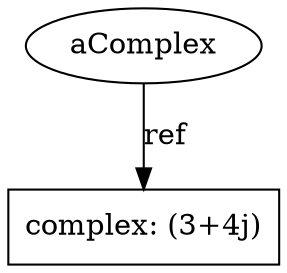 digraph G {
    overlap=false;

    name3412192 [label="aComplex", shape="ellipse"];
    complex1634648 [label="complex: (3+4j)", shape="box"];

    name3412192 -> complex1634648 [label="ref"];

}
